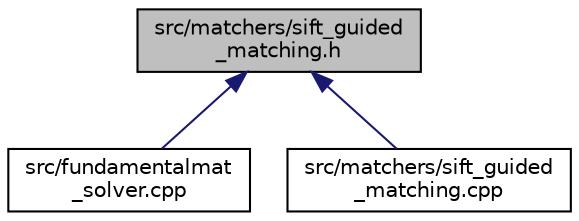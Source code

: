 digraph "src/matchers/sift_guided_matching.h"
{
  edge [fontname="Helvetica",fontsize="10",labelfontname="Helvetica",labelfontsize="10"];
  node [fontname="Helvetica",fontsize="10",shape=record];
  Node1 [label="src/matchers/sift_guided\l_matching.h",height=0.2,width=0.4,color="black", fillcolor="grey75", style="filled", fontcolor="black"];
  Node1 -> Node2 [dir="back",color="midnightblue",fontsize="10",style="solid"];
  Node2 [label="src/fundamentalmat\l_solver.cpp",height=0.2,width=0.4,color="black", fillcolor="white", style="filled",URL="$fundamentalmat__solver_8cpp.html"];
  Node1 -> Node3 [dir="back",color="midnightblue",fontsize="10",style="solid"];
  Node3 [label="src/matchers/sift_guided\l_matching.cpp",height=0.2,width=0.4,color="black", fillcolor="white", style="filled",URL="$sift__guided__matching_8cpp.html"];
}
